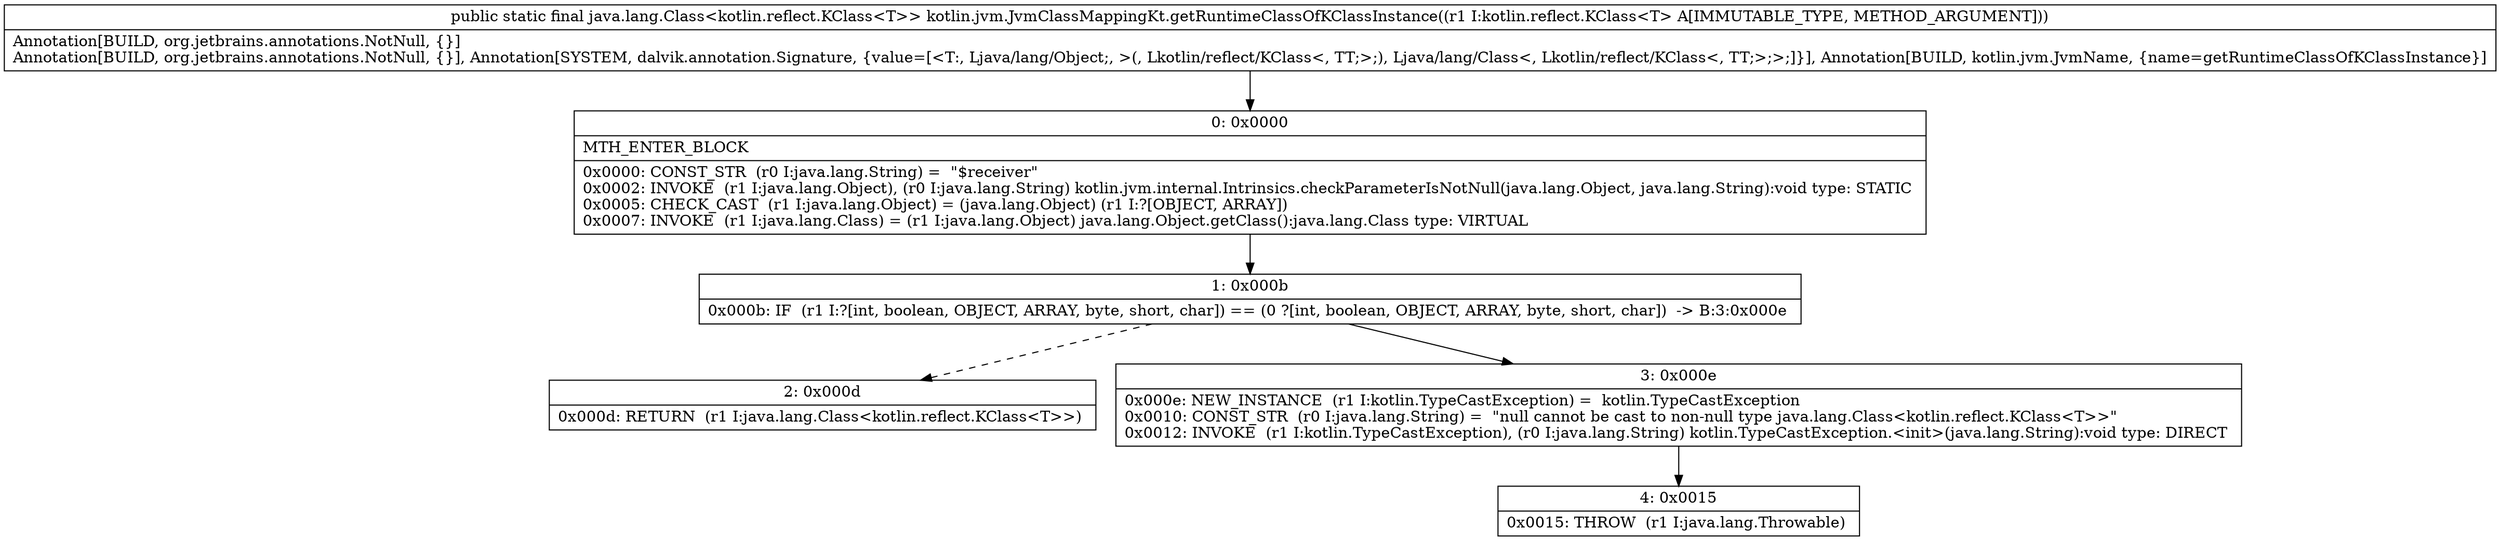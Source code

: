 digraph "CFG forkotlin.jvm.JvmClassMappingKt.getRuntimeClassOfKClassInstance(Lkotlin\/reflect\/KClass;)Ljava\/lang\/Class;" {
Node_0 [shape=record,label="{0\:\ 0x0000|MTH_ENTER_BLOCK\l|0x0000: CONST_STR  (r0 I:java.lang.String) =  \"$receiver\" \l0x0002: INVOKE  (r1 I:java.lang.Object), (r0 I:java.lang.String) kotlin.jvm.internal.Intrinsics.checkParameterIsNotNull(java.lang.Object, java.lang.String):void type: STATIC \l0x0005: CHECK_CAST  (r1 I:java.lang.Object) = (java.lang.Object) (r1 I:?[OBJECT, ARRAY]) \l0x0007: INVOKE  (r1 I:java.lang.Class) = (r1 I:java.lang.Object) java.lang.Object.getClass():java.lang.Class type: VIRTUAL \l}"];
Node_1 [shape=record,label="{1\:\ 0x000b|0x000b: IF  (r1 I:?[int, boolean, OBJECT, ARRAY, byte, short, char]) == (0 ?[int, boolean, OBJECT, ARRAY, byte, short, char])  \-\> B:3:0x000e \l}"];
Node_2 [shape=record,label="{2\:\ 0x000d|0x000d: RETURN  (r1 I:java.lang.Class\<kotlin.reflect.KClass\<T\>\>) \l}"];
Node_3 [shape=record,label="{3\:\ 0x000e|0x000e: NEW_INSTANCE  (r1 I:kotlin.TypeCastException) =  kotlin.TypeCastException \l0x0010: CONST_STR  (r0 I:java.lang.String) =  \"null cannot be cast to non\-null type java.lang.Class\<kotlin.reflect.KClass\<T\>\>\" \l0x0012: INVOKE  (r1 I:kotlin.TypeCastException), (r0 I:java.lang.String) kotlin.TypeCastException.\<init\>(java.lang.String):void type: DIRECT \l}"];
Node_4 [shape=record,label="{4\:\ 0x0015|0x0015: THROW  (r1 I:java.lang.Throwable) \l}"];
MethodNode[shape=record,label="{public static final java.lang.Class\<kotlin.reflect.KClass\<T\>\> kotlin.jvm.JvmClassMappingKt.getRuntimeClassOfKClassInstance((r1 I:kotlin.reflect.KClass\<T\> A[IMMUTABLE_TYPE, METHOD_ARGUMENT]))  | Annotation[BUILD, org.jetbrains.annotations.NotNull, \{\}]\lAnnotation[BUILD, org.jetbrains.annotations.NotNull, \{\}], Annotation[SYSTEM, dalvik.annotation.Signature, \{value=[\<T:, Ljava\/lang\/Object;, \>(, Lkotlin\/reflect\/KClass\<, TT;\>;), Ljava\/lang\/Class\<, Lkotlin\/reflect\/KClass\<, TT;\>;\>;]\}], Annotation[BUILD, kotlin.jvm.JvmName, \{name=getRuntimeClassOfKClassInstance\}]\l}"];
MethodNode -> Node_0;
Node_0 -> Node_1;
Node_1 -> Node_2[style=dashed];
Node_1 -> Node_3;
Node_3 -> Node_4;
}

